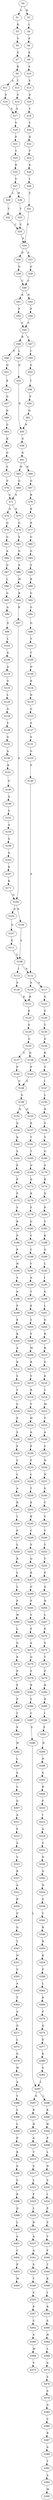 strict digraph  {
	S0 -> S1 [ label = C ];
	S0 -> S2 [ label = R ];
	S1 -> S3 [ label = K ];
	S2 -> S4 [ label = I ];
	S3 -> S5 [ label = V ];
	S4 -> S6 [ label = F ];
	S5 -> S7 [ label = F ];
	S6 -> S8 [ label = K ];
	S7 -> S9 [ label = R ];
	S8 -> S10 [ label = S ];
	S9 -> S11 [ label = A ];
	S9 -> S12 [ label = T ];
	S10 -> S13 [ label = S ];
	S11 -> S14 [ label = S ];
	S12 -> S15 [ label = S ];
	S13 -> S16 [ label = A ];
	S14 -> S17 [ label = S ];
	S15 -> S17 [ label = S ];
	S16 -> S18 [ label = V ];
	S17 -> S19 [ label = V ];
	S18 -> S20 [ label = V ];
	S19 -> S21 [ label = F ];
	S20 -> S22 [ label = D ];
	S21 -> S23 [ label = T ];
	S22 -> S24 [ label = T ];
	S23 -> S25 [ label = E ];
	S24 -> S26 [ label = K ];
	S25 -> S27 [ label = V ];
	S26 -> S28 [ label = I ];
	S27 -> S29 [ label = L ];
	S27 -> S30 [ label = H ];
	S28 -> S31 [ label = C ];
	S29 -> S32 [ label = T ];
	S30 -> S33 [ label = T ];
	S31 -> S34 [ label = P ];
	S32 -> S35 [ label = C ];
	S33 -> S35 [ label = C ];
	S34 -> S36 [ label = D ];
	S34 -> S37 [ label = S ];
	S35 -> S34 [ label = P ];
	S36 -> S38 [ label = G ];
	S37 -> S39 [ label = G ];
	S38 -> S40 [ label = C ];
	S39 -> S40 [ label = C ];
	S40 -> S41 [ label = K ];
	S40 -> S42 [ label = N ];
	S41 -> S43 [ label = P ];
	S42 -> S44 [ label = P ];
	S43 -> S45 [ label = C ];
	S44 -> S45 [ label = C ];
	S45 -> S46 [ label = R ];
	S45 -> S47 [ label = I ];
	S46 -> S48 [ label = P ];
	S46 -> S49 [ label = L ];
	S47 -> S50 [ label = I ];
	S48 -> S51 [ label = Q ];
	S49 -> S52 [ label = Q ];
	S50 -> S53 [ label = G ];
	S51 -> S54 [ label = E ];
	S52 -> S55 [ label = N ];
	S53 -> S56 [ label = T ];
	S54 -> S57 [ label = G ];
	S55 -> S58 [ label = G ];
	S56 -> S59 [ label = F ];
	S57 -> S60 [ label = D ];
	S58 -> S61 [ label = G ];
	S59 -> S62 [ label = Q ];
	S60 -> S63 [ label = G ];
	S61 -> S64 [ label = N ];
	S61 -> S65 [ label = K ];
	S62 -> S55 [ label = N ];
	S63 -> S66 [ label = K ];
	S64 -> S67 [ label = G ];
	S65 -> S68 [ label = G ];
	S66 -> S69 [ label = G ];
	S67 -> S70 [ label = R ];
	S68 -> S71 [ label = S ];
	S69 -> S72 [ label = S ];
	S70 -> S73 [ label = K ];
	S71 -> S74 [ label = G ];
	S71 -> S75 [ label = G ];
	S72 -> S76 [ label = G ];
	S73 -> S77 [ label = R ];
	S74 -> S78 [ label = Q ];
	S75 -> S79 [ label = G ];
	S76 -> S71 [ label = S ];
	S77 -> S80 [ label = G ];
	S78 -> S81 [ label = G ];
	S79 -> S82 [ label = S ];
	S80 -> S83 [ label = G ];
	S81 -> S84 [ label = A ];
	S82 -> S85 [ label = G ];
	S83 -> S86 [ label = S ];
	S84 -> S87 [ label = G ];
	S85 -> S88 [ label = S ];
	S86 -> S89 [ label = K ];
	S87 -> S90 [ label = L ];
	S88 -> S91 [ label = M ];
	S89 -> S92 [ label = G ];
	S90 -> S93 [ label = G ];
	S91 -> S94 [ label = R ];
	S92 -> S95 [ label = G ];
	S93 -> S96 [ label = A ];
	S94 -> S97 [ label = K ];
	S95 -> S98 [ label = G ];
	S96 -> S99 [ label = G ];
	S97 -> S100 [ label = G ];
	S98 -> S101 [ label = V ];
	S99 -> S102 [ label = L ];
	S100 -> S103 [ label = G ];
	S100 -> S104 [ label = E ];
	S101 -> S105 [ label = T ];
	S102 -> S106 [ label = G ];
	S103 -> S107 [ label = G ];
	S104 -> S108 [ label = S ];
	S105 -> S109 [ label = N ];
	S106 -> S110 [ label = A ];
	S107 -> S111 [ label = E ];
	S108 -> S112 [ label = A ];
	S108 -> S113 [ label = I ];
	S109 -> S114 [ label = K ];
	S110 -> S115 [ label = G ];
	S111 -> S108 [ label = S ];
	S112 -> S116 [ label = S ];
	S112 -> S117 [ label = G ];
	S113 -> S118 [ label = S ];
	S114 -> S119 [ label = D ];
	S115 -> S120 [ label = L ];
	S116 -> S121 [ label = K ];
	S117 -> S122 [ label = G ];
	S118 -> S121 [ label = K ];
	S119 -> S123 [ label = G ];
	S120 -> S124 [ label = G ];
	S121 -> S125 [ label = K ];
	S122 -> S126 [ label = G ];
	S123 -> S127 [ label = S ];
	S124 -> S128 [ label = S ];
	S125 -> S129 [ label = G ];
	S126 -> S130 [ label = T ];
	S127 -> S131 [ label = S ];
	S128 -> S132 [ label = G ];
	S129 -> S133 [ label = G ];
	S130 -> S134 [ label = G ];
	S131 -> S135 [ label = G ];
	S132 -> S136 [ label = A ];
	S133 -> S137 [ label = T ];
	S133 -> S138 [ label = D ];
	S134 -> S139 [ label = R ];
	S135 -> S140 [ label = S ];
	S136 -> S141 [ label = K ];
	S137 -> S142 [ label = P ];
	S138 -> S143 [ label = P ];
	S139 -> S144 [ label = G ];
	S140 -> S112 [ label = A ];
	S141 -> S145 [ label = S ];
	S142 -> S146 [ label = G ];
	S143 -> S146 [ label = G ];
	S144 -> S147 [ label = I ];
	S145 -> S148 [ label = G ];
	S146 -> S149 [ label = G ];
	S147 -> S150 [ label = L ];
	S148 -> S151 [ label = S ];
	S149 -> S152 [ label = Q ];
	S149 -> S153 [ label = D ];
	S150 -> S154 [ label = N ];
	S151 -> S155 [ label = A ];
	S152 -> S156 [ label = Q ];
	S153 -> S157 [ label = K ];
	S154 -> S158 [ label = G ];
	S155 -> S159 [ label = S ];
	S156 -> S160 [ label = K ];
	S157 -> S161 [ label = T ];
	S158 -> S162 [ label = S ];
	S159 -> S163 [ label = G ];
	S160 -> S164 [ label = S ];
	S161 -> S165 [ label = T ];
	S162 -> S166 [ label = G ];
	S163 -> S167 [ label = K ];
	S164 -> S168 [ label = P ];
	S165 -> S169 [ label = G ];
	S166 -> S170 [ label = S ];
	S167 -> S171 [ label = K ];
	S168 -> S172 [ label = P ];
	S169 -> S173 [ label = D ];
	S170 -> S174 [ label = K ];
	S171 -> S100 [ label = G ];
	S172 -> S175 [ label = P ];
	S173 -> S176 [ label = K ];
	S174 -> S177 [ label = D ];
	S175 -> S178 [ label = S ];
	S176 -> S179 [ label = S ];
	S177 -> S180 [ label = P ];
	S178 -> S181 [ label = R ];
	S179 -> S182 [ label = G ];
	S180 -> S183 [ label = V ];
	S181 -> S184 [ label = P ];
	S182 -> S185 [ label = Y ];
	S183 -> S186 [ label = K ];
	S184 -> S187 [ label = P ];
	S185 -> S188 [ label = C ];
	S186 -> S189 [ label = G ];
	S187 -> S190 [ label = H ];
	S188 -> S191 [ label = V ];
	S189 -> S192 [ label = L ];
	S190 -> S193 [ label = S ];
	S191 -> S194 [ label = A ];
	S192 -> S195 [ label = I ];
	S193 -> S196 [ label = P ];
	S194 -> S197 [ label = T ];
	S195 -> S198 [ label = G ];
	S196 -> S199 [ label = P ];
	S197 -> S200 [ label = E ];
	S198 -> S201 [ label = L ];
	S199 -> S202 [ label = E ];
	S200 -> S203 [ label = S ];
	S201 -> S204 [ label = G ];
	S202 -> S205 [ label = K ];
	S203 -> S206 [ label = F ];
	S204 -> S207 [ label = R ];
	S205 -> S208 [ label = A ];
	S206 -> S209 [ label = M ];
	S207 -> S210 [ label = R ];
	S208 -> S211 [ label = R ];
	S209 -> S212 [ label = R ];
	S210 -> S213 [ label = G ];
	S211 -> S214 [ label = S ];
	S212 -> S215 [ label = V ];
	S213 -> S216 [ label = E ];
	S214 -> S217 [ label = V ];
	S215 -> S218 [ label = R ];
	S216 -> S219 [ label = C ];
	S217 -> S220 [ label = S ];
	S218 -> S221 [ label = V ];
	S219 -> S222 [ label = M ];
	S220 -> S223 [ label = P ];
	S221 -> S224 [ label = W ];
	S222 -> S225 [ label = T ];
	S223 -> S226 [ label = S ];
	S224 -> S227 [ label = A ];
	S225 -> S228 [ label = A ];
	S226 -> S229 [ label = F ];
	S227 -> S230 [ label = P ];
	S228 -> S231 [ label = Y ];
	S229 -> S232 [ label = S ];
	S230 -> S233 [ label = F ];
	S231 -> S234 [ label = N ];
	S232 -> S235 [ label = L ];
	S233 -> S236 [ label = L ];
	S234 -> S237 [ label = N ];
	S235 -> S238 [ label = A ];
	S236 -> S239 [ label = T ];
	S237 -> S240 [ label = S ];
	S238 -> S241 [ label = R ];
	S239 -> S242 [ label = E ];
	S240 -> S243 [ label = C ];
	S241 -> S244 [ label = T ];
	S242 -> S245 [ label = R ];
	S243 -> S246 [ label = Y ];
	S244 -> S247 [ label = P ];
	S245 -> S248 [ label = C ];
	S246 -> S249 [ label = V ];
	S247 -> S250 [ label = L ];
	S248 -> S251 [ label = S ];
	S249 -> S252 [ label = Y ];
	S250 -> S253 [ label = R ];
	S251 -> S254 [ label = Q ];
	S252 -> S255 [ label = V ];
	S253 -> S256 [ label = L ];
	S254 -> S257 [ label = R ];
	S255 -> S258 [ label = P ];
	S256 -> S259 [ label = L ];
	S257 -> S260 [ label = G ];
	S258 -> S261 [ label = Q ];
	S259 -> S262 [ label = P ];
	S260 -> S263 [ label = P ];
	S261 -> S264 [ label = N ];
	S262 -> S265 [ label = W ];
	S263 -> S266 [ label = V ];
	S264 -> S267 [ label = L ];
	S265 -> S268 [ label = L ];
	S266 -> S269 [ label = F ];
	S267 -> S270 [ label = F ];
	S268 -> S271 [ label = Q ];
	S269 -> S272 [ label = A ];
	S270 -> S273 [ label = S ];
	S271 -> S274 [ label = K ];
	S272 -> S275 [ label = Q ];
	S273 -> S276 [ label = T ];
	S274 -> S277 [ label = P ];
	S275 -> S278 [ label = F ];
	S276 -> S279 [ label = P ];
	S277 -> S280 [ label = F ];
	S278 -> S281 [ label = R ];
	S279 -> S282 [ label = N ];
	S280 -> S283 [ label = P ];
	S281 -> S284 [ label = S ];
	S282 -> S285 [ label = D ];
	S283 -> S286 [ label = C ];
	S284 -> S287 [ label = C ];
	S285 -> S288 [ label = I ];
	S286 -> S289 [ label = P ];
	S287 -> S290 [ label = S ];
	S288 -> S291 [ label = F ];
	S289 -> S292 [ label = W ];
	S290 -> S293 [ label = L ];
	S291 -> S294 [ label = D ];
	S292 -> S295 [ label = L ];
	S293 -> S296 [ label = L ];
	S293 -> S297 [ label = G ];
	S294 -> S298 [ label = N ];
	S295 -> S299 [ label = S ];
	S296 -> S300 [ label = K ];
	S297 -> S301 [ label = R ];
	S298 -> S302 [ label = S ];
	S299 -> S303 [ label = C ];
	S300 -> S304 [ label = H ];
	S301 -> S305 [ label = H ];
	S302 -> S306 [ label = R ];
	S303 -> S307 [ label = G ];
	S304 -> S308 [ label = P ];
	S305 -> S309 [ label = A ];
	S306 -> S310 [ label = F ];
	S307 -> S311 [ label = A ];
	S308 -> S312 [ label = L ];
	S309 -> S313 [ label = T ];
	S310 -> S314 [ label = I ];
	S311 -> S315 [ label = F ];
	S312 -> S316 [ label = N ];
	S313 -> S317 [ label = S ];
	S314 -> S318 [ label = A ];
	S315 -> S319 [ label = A ];
	S316 -> S320 [ label = S ];
	S317 -> S321 [ label = L ];
	S318 -> S322 [ label = S ];
	S319 -> S323 [ label = V ];
	S320 -> S324 [ label = I ];
	S321 -> S325 [ label = F ];
	S322 -> S326 [ label = D ];
	S323 -> S327 [ label = R ];
	S324 -> S328 [ label = P ];
	S325 -> S329 [ label = L ];
	S326 -> S330 [ label = Q ];
	S327 -> S331 [ label = A ];
	S328 -> S332 [ label = S ];
	S329 -> S333 [ label = R ];
	S330 -> S334 [ label = N ];
	S331 -> S335 [ label = R ];
	S332 -> S336 [ label = V ];
	S333 -> S337 [ label = A ];
	S334 -> S338 [ label = S ];
	S335 -> S339 [ label = G ];
	S336 -> S340 [ label = F ];
	S337 -> S341 [ label = A ];
	S338 -> S342 [ label = Y ];
	S339 -> S343 [ label = G ];
	S340 -> S344 [ label = T ];
	S341 -> S345 [ label = S ];
	S342 -> S346 [ label = R ];
	S343 -> S347 [ label = T ];
	S344 -> S348 [ label = K ];
	S345 -> S349 [ label = T ];
	S346 -> S350 [ label = R ];
	S347 -> S351 [ label = N ];
	S348 -> S352 [ label = I ];
	S349 -> S353 [ label = C ];
	S350 -> S354 [ label = K ];
	S351 -> S355 [ label = V ];
	S352 -> S356 [ label = R ];
	S353 -> S357 [ label = P ];
	S354 -> S358 [ label = P ];
	S355 -> S359 [ label = A ];
	S356 -> S360 [ label = S ];
	S357 -> S361 [ label = C ];
	S358 -> S362 [ label = L ];
	S359 -> S363 [ label = T ];
	S360 -> S364 [ label = H ];
	S361 -> S365 [ label = S ];
	S362 -> S366 [ label = R ];
	S363 -> S367 [ label = A ];
	S364 -> S368 [ label = L ];
	S365 -> S369 [ label = M ];
	S366 -> S370 [ label = F ];
	S367 -> S371 [ label = G ];
	S368 -> S372 [ label = A ];
	S369 -> S373 [ label = V ];
	S370 -> S374 [ label = Q ];
	S371 -> S375 [ label = L ];
	S372 -> S376 [ label = S ];
	S374 -> S377 [ label = E ];
	S375 -> S378 [ label = G ];
	S376 -> S379 [ label = S ];
	S377 -> S380 [ label = K ];
	S378 -> S381 [ label = W ];
	S379 -> S382 [ label = G ];
	S380 -> S383 [ label = S ];
	S381 -> S384 [ label = A ];
	S382 -> S385 [ label = C ];
	S383 -> S293 [ label = L ];
	S384 -> S386 [ label = Y ];
	S385 -> S387 [ label = R ];
	S386 -> S388 [ label = L ];
	S387 -> S389 [ label = A ];
	S388 -> S390 [ label = L ];
	S389 -> S391 [ label = T ];
	S390 -> S392 [ label = P ];
	S391 -> S393 [ label = A ];
	S392 -> S394 [ label = R ];
	S393 -> S395 [ label = M ];
	S394 -> S396 [ label = G ];
	S396 -> S397 [ label = S ];
	S397 -> S398 [ label = R ];
	S398 -> S399 [ label = Q ];
	S399 -> S400 [ label = L ];
	S400 -> S401 [ label = A ];
	S401 -> S402 [ label = C ];
	S402 -> S403 [ label = P ];
	S403 -> S404 [ label = M ];
}
